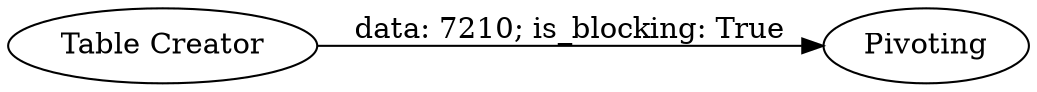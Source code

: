 digraph {
	"-7768357406128534570_2" [label=Pivoting]
	"-7768357406128534570_1" [label="Table Creator"]
	"-7768357406128534570_1" -> "-7768357406128534570_2" [label="data: 7210; is_blocking: True"]
	rankdir=LR
}
